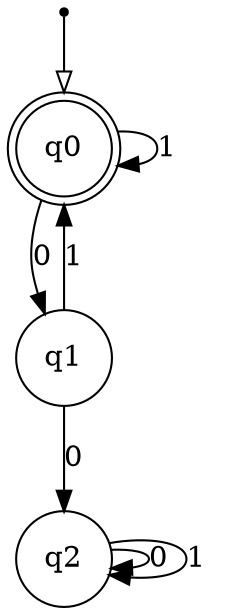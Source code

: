 digraph {
  node [shape=point]; __start;
  node [shape = doublecircle]; q0;
  node [shape = circle]; q1;
  node [shape = circle]; q2;

  __start -> q0 [arrowhead = empty];
  q0 -> q1 [label = "0"];
  q0 -> q0 [label = "1"];
  q1 -> q2 [label = "0"];
  q1 -> q0 [label = "1"];
  q2 -> q2 [label = "0"];
  q2 -> q2 [label = "1"];
}